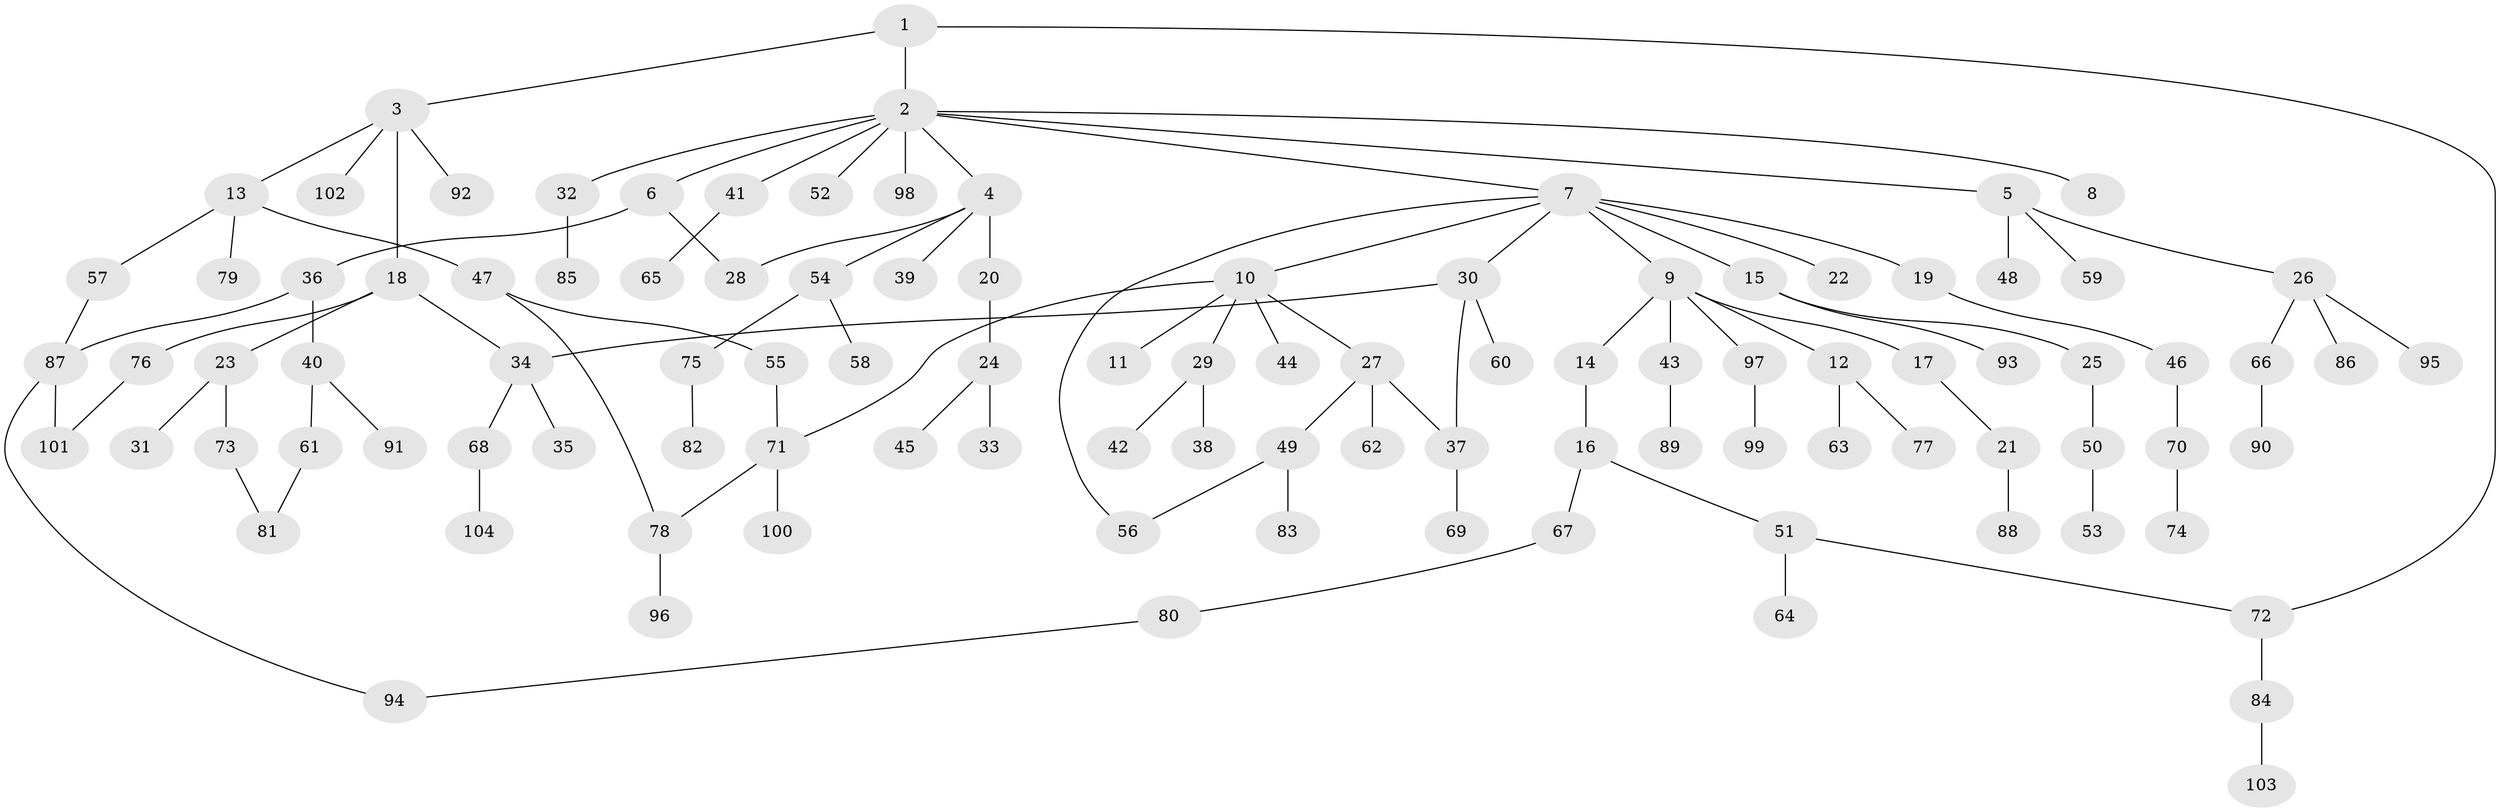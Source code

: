 // Generated by graph-tools (version 1.1) at 2025/41/03/09/25 04:41:29]
// undirected, 104 vertices, 114 edges
graph export_dot {
graph [start="1"]
  node [color=gray90,style=filled];
  1;
  2;
  3;
  4;
  5;
  6;
  7;
  8;
  9;
  10;
  11;
  12;
  13;
  14;
  15;
  16;
  17;
  18;
  19;
  20;
  21;
  22;
  23;
  24;
  25;
  26;
  27;
  28;
  29;
  30;
  31;
  32;
  33;
  34;
  35;
  36;
  37;
  38;
  39;
  40;
  41;
  42;
  43;
  44;
  45;
  46;
  47;
  48;
  49;
  50;
  51;
  52;
  53;
  54;
  55;
  56;
  57;
  58;
  59;
  60;
  61;
  62;
  63;
  64;
  65;
  66;
  67;
  68;
  69;
  70;
  71;
  72;
  73;
  74;
  75;
  76;
  77;
  78;
  79;
  80;
  81;
  82;
  83;
  84;
  85;
  86;
  87;
  88;
  89;
  90;
  91;
  92;
  93;
  94;
  95;
  96;
  97;
  98;
  99;
  100;
  101;
  102;
  103;
  104;
  1 -- 2;
  1 -- 3;
  1 -- 72;
  2 -- 4;
  2 -- 5;
  2 -- 6;
  2 -- 7;
  2 -- 8;
  2 -- 32;
  2 -- 41;
  2 -- 52;
  2 -- 98;
  3 -- 13;
  3 -- 18;
  3 -- 92;
  3 -- 102;
  4 -- 20;
  4 -- 39;
  4 -- 54;
  4 -- 28;
  5 -- 26;
  5 -- 48;
  5 -- 59;
  6 -- 28;
  6 -- 36;
  7 -- 9;
  7 -- 10;
  7 -- 15;
  7 -- 19;
  7 -- 22;
  7 -- 30;
  7 -- 56;
  9 -- 12;
  9 -- 14;
  9 -- 17;
  9 -- 43;
  9 -- 97;
  10 -- 11;
  10 -- 27;
  10 -- 29;
  10 -- 44;
  10 -- 71;
  12 -- 63;
  12 -- 77;
  13 -- 47;
  13 -- 57;
  13 -- 79;
  14 -- 16;
  15 -- 25;
  15 -- 93;
  16 -- 51;
  16 -- 67;
  17 -- 21;
  18 -- 23;
  18 -- 76;
  18 -- 34;
  19 -- 46;
  20 -- 24;
  21 -- 88;
  23 -- 31;
  23 -- 73;
  24 -- 33;
  24 -- 45;
  25 -- 50;
  26 -- 66;
  26 -- 86;
  26 -- 95;
  27 -- 49;
  27 -- 62;
  27 -- 37;
  29 -- 38;
  29 -- 42;
  30 -- 34;
  30 -- 37;
  30 -- 60;
  32 -- 85;
  34 -- 35;
  34 -- 68;
  36 -- 40;
  36 -- 87;
  37 -- 69;
  40 -- 61;
  40 -- 91;
  41 -- 65;
  43 -- 89;
  46 -- 70;
  47 -- 55;
  47 -- 78;
  49 -- 83;
  49 -- 56;
  50 -- 53;
  51 -- 64;
  51 -- 72;
  54 -- 58;
  54 -- 75;
  55 -- 71;
  57 -- 87;
  61 -- 81;
  66 -- 90;
  67 -- 80;
  68 -- 104;
  70 -- 74;
  71 -- 78;
  71 -- 100;
  72 -- 84;
  73 -- 81;
  75 -- 82;
  76 -- 101;
  78 -- 96;
  80 -- 94;
  84 -- 103;
  87 -- 94;
  87 -- 101;
  97 -- 99;
}
